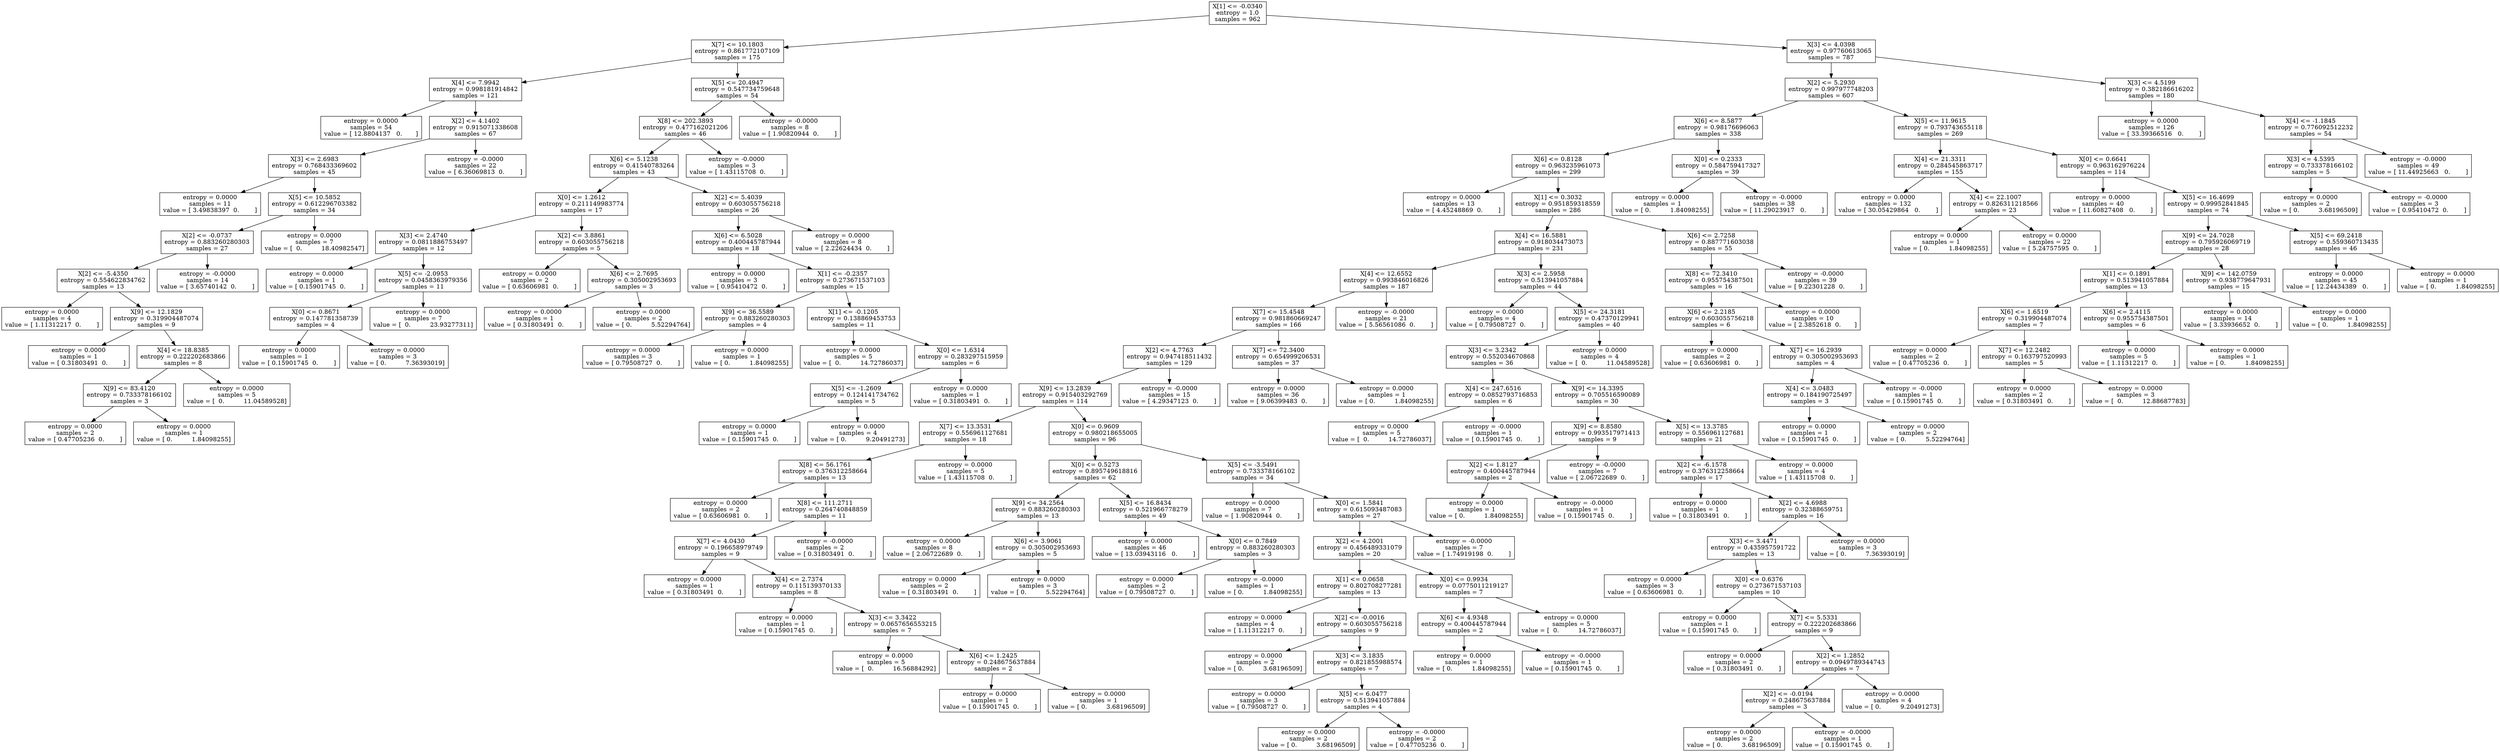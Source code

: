 digraph Tree {
0 [label="X[1] <= -0.0340\nentropy = 1.0\nsamples = 962", shape="box"] ;
1 [label="X[7] <= 10.1803\nentropy = 0.861772107109\nsamples = 175", shape="box"] ;
0 -> 1 ;
2 [label="X[4] <= 7.9942\nentropy = 0.998181914842\nsamples = 121", shape="box"] ;
1 -> 2 ;
3 [label="entropy = 0.0000\nsamples = 54\nvalue = [ 12.8804137   0.       ]", shape="box"] ;
2 -> 3 ;
4 [label="X[2] <= 4.1402\nentropy = 0.915071338608\nsamples = 67", shape="box"] ;
2 -> 4 ;
5 [label="X[3] <= 2.6983\nentropy = 0.768433369602\nsamples = 45", shape="box"] ;
4 -> 5 ;
6 [label="entropy = 0.0000\nsamples = 11\nvalue = [ 3.49838397  0.        ]", shape="box"] ;
5 -> 6 ;
7 [label="X[5] <= 10.5852\nentropy = 0.612296703382\nsamples = 34", shape="box"] ;
5 -> 7 ;
8 [label="X[2] <= -0.0737\nentropy = 0.883260280303\nsamples = 27", shape="box"] ;
7 -> 8 ;
9 [label="X[2] <= -5.4350\nentropy = 0.554622834762\nsamples = 13", shape="box"] ;
8 -> 9 ;
10 [label="entropy = 0.0000\nsamples = 4\nvalue = [ 1.11312217  0.        ]", shape="box"] ;
9 -> 10 ;
11 [label="X[9] <= 12.1829\nentropy = 0.319904487074\nsamples = 9", shape="box"] ;
9 -> 11 ;
12 [label="entropy = 0.0000\nsamples = 1\nvalue = [ 0.31803491  0.        ]", shape="box"] ;
11 -> 12 ;
13 [label="X[4] <= 18.8385\nentropy = 0.222202683866\nsamples = 8", shape="box"] ;
11 -> 13 ;
14 [label="X[9] <= 83.4120\nentropy = 0.733378166102\nsamples = 3", shape="box"] ;
13 -> 14 ;
15 [label="entropy = 0.0000\nsamples = 2\nvalue = [ 0.47705236  0.        ]", shape="box"] ;
14 -> 15 ;
16 [label="entropy = 0.0000\nsamples = 1\nvalue = [ 0.          1.84098255]", shape="box"] ;
14 -> 16 ;
17 [label="entropy = 0.0000\nsamples = 5\nvalue = [  0.          11.04589528]", shape="box"] ;
13 -> 17 ;
18 [label="entropy = -0.0000\nsamples = 14\nvalue = [ 3.65740142  0.        ]", shape="box"] ;
8 -> 18 ;
19 [label="entropy = 0.0000\nsamples = 7\nvalue = [  0.          18.40982547]", shape="box"] ;
7 -> 19 ;
20 [label="entropy = -0.0000\nsamples = 22\nvalue = [ 6.36069813  0.        ]", shape="box"] ;
4 -> 20 ;
21 [label="X[5] <= 20.4947\nentropy = 0.547734759648\nsamples = 54", shape="box"] ;
1 -> 21 ;
22 [label="X[8] <= 202.3893\nentropy = 0.477162021206\nsamples = 46", shape="box"] ;
21 -> 22 ;
23 [label="X[6] <= 5.1238\nentropy = 0.41540783264\nsamples = 43", shape="box"] ;
22 -> 23 ;
24 [label="X[0] <= 1.2612\nentropy = 0.211149983774\nsamples = 17", shape="box"] ;
23 -> 24 ;
25 [label="X[3] <= 2.4740\nentropy = 0.0811886753497\nsamples = 12", shape="box"] ;
24 -> 25 ;
26 [label="entropy = 0.0000\nsamples = 1\nvalue = [ 0.15901745  0.        ]", shape="box"] ;
25 -> 26 ;
27 [label="X[5] <= -2.0953\nentropy = 0.0458363979356\nsamples = 11", shape="box"] ;
25 -> 27 ;
28 [label="X[0] <= 0.8671\nentropy = 0.147781358739\nsamples = 4", shape="box"] ;
27 -> 28 ;
29 [label="entropy = 0.0000\nsamples = 1\nvalue = [ 0.15901745  0.        ]", shape="box"] ;
28 -> 29 ;
30 [label="entropy = 0.0000\nsamples = 3\nvalue = [ 0.          7.36393019]", shape="box"] ;
28 -> 30 ;
31 [label="entropy = 0.0000\nsamples = 7\nvalue = [  0.          23.93277311]", shape="box"] ;
27 -> 31 ;
32 [label="X[2] <= 3.8861\nentropy = 0.603055756218\nsamples = 5", shape="box"] ;
24 -> 32 ;
33 [label="entropy = 0.0000\nsamples = 2\nvalue = [ 0.63606981  0.        ]", shape="box"] ;
32 -> 33 ;
34 [label="X[6] <= 2.7695\nentropy = 0.305002953693\nsamples = 3", shape="box"] ;
32 -> 34 ;
35 [label="entropy = 0.0000\nsamples = 1\nvalue = [ 0.31803491  0.        ]", shape="box"] ;
34 -> 35 ;
36 [label="entropy = 0.0000\nsamples = 2\nvalue = [ 0.          5.52294764]", shape="box"] ;
34 -> 36 ;
37 [label="X[2] <= 5.4039\nentropy = 0.603055756218\nsamples = 26", shape="box"] ;
23 -> 37 ;
38 [label="X[6] <= 6.5028\nentropy = 0.400445787944\nsamples = 18", shape="box"] ;
37 -> 38 ;
39 [label="entropy = 0.0000\nsamples = 3\nvalue = [ 0.95410472  0.        ]", shape="box"] ;
38 -> 39 ;
40 [label="X[1] <= -0.2357\nentropy = 0.273671537103\nsamples = 15", shape="box"] ;
38 -> 40 ;
41 [label="X[9] <= 36.5589\nentropy = 0.883260280303\nsamples = 4", shape="box"] ;
40 -> 41 ;
42 [label="entropy = 0.0000\nsamples = 3\nvalue = [ 0.79508727  0.        ]", shape="box"] ;
41 -> 42 ;
43 [label="entropy = 0.0000\nsamples = 1\nvalue = [ 0.          1.84098255]", shape="box"] ;
41 -> 43 ;
44 [label="X[1] <= -0.1205\nentropy = 0.138869453753\nsamples = 11", shape="box"] ;
40 -> 44 ;
45 [label="entropy = 0.0000\nsamples = 5\nvalue = [  0.          14.72786037]", shape="box"] ;
44 -> 45 ;
46 [label="X[0] <= 1.6314\nentropy = 0.283297515959\nsamples = 6", shape="box"] ;
44 -> 46 ;
47 [label="X[5] <= -1.2609\nentropy = 0.124141734762\nsamples = 5", shape="box"] ;
46 -> 47 ;
48 [label="entropy = 0.0000\nsamples = 1\nvalue = [ 0.15901745  0.        ]", shape="box"] ;
47 -> 48 ;
49 [label="entropy = 0.0000\nsamples = 4\nvalue = [ 0.          9.20491273]", shape="box"] ;
47 -> 49 ;
50 [label="entropy = 0.0000\nsamples = 1\nvalue = [ 0.31803491  0.        ]", shape="box"] ;
46 -> 50 ;
51 [label="entropy = 0.0000\nsamples = 8\nvalue = [ 2.22624434  0.        ]", shape="box"] ;
37 -> 51 ;
52 [label="entropy = -0.0000\nsamples = 3\nvalue = [ 1.43115708  0.        ]", shape="box"] ;
22 -> 52 ;
53 [label="entropy = -0.0000\nsamples = 8\nvalue = [ 1.90820944  0.        ]", shape="box"] ;
21 -> 53 ;
54 [label="X[3] <= 4.0398\nentropy = 0.97760613065\nsamples = 787", shape="box"] ;
0 -> 54 ;
55 [label="X[2] <= 5.2930\nentropy = 0.997977748203\nsamples = 607", shape="box"] ;
54 -> 55 ;
56 [label="X[6] <= 8.5877\nentropy = 0.98176696063\nsamples = 338", shape="box"] ;
55 -> 56 ;
57 [label="X[6] <= 0.8128\nentropy = 0.963235961073\nsamples = 299", shape="box"] ;
56 -> 57 ;
58 [label="entropy = 0.0000\nsamples = 13\nvalue = [ 4.45248869  0.        ]", shape="box"] ;
57 -> 58 ;
59 [label="X[1] <= 0.3032\nentropy = 0.951859318559\nsamples = 286", shape="box"] ;
57 -> 59 ;
60 [label="X[4] <= 16.5881\nentropy = 0.918034473073\nsamples = 231", shape="box"] ;
59 -> 60 ;
61 [label="X[4] <= 12.6552\nentropy = 0.993846016826\nsamples = 187", shape="box"] ;
60 -> 61 ;
62 [label="X[7] <= 15.4548\nentropy = 0.981860669247\nsamples = 166", shape="box"] ;
61 -> 62 ;
63 [label="X[2] <= 4.7763\nentropy = 0.947418511432\nsamples = 129", shape="box"] ;
62 -> 63 ;
64 [label="X[9] <= 13.2839\nentropy = 0.915403292769\nsamples = 114", shape="box"] ;
63 -> 64 ;
65 [label="X[7] <= 13.3531\nentropy = 0.556961127681\nsamples = 18", shape="box"] ;
64 -> 65 ;
66 [label="X[8] <= 56.1761\nentropy = 0.376312258664\nsamples = 13", shape="box"] ;
65 -> 66 ;
67 [label="entropy = 0.0000\nsamples = 2\nvalue = [ 0.63606981  0.        ]", shape="box"] ;
66 -> 67 ;
68 [label="X[8] <= 111.2711\nentropy = 0.264740848859\nsamples = 11", shape="box"] ;
66 -> 68 ;
69 [label="X[7] <= 4.0430\nentropy = 0.196658979749\nsamples = 9", shape="box"] ;
68 -> 69 ;
70 [label="entropy = 0.0000\nsamples = 1\nvalue = [ 0.31803491  0.        ]", shape="box"] ;
69 -> 70 ;
71 [label="X[4] <= 2.7374\nentropy = 0.115139370133\nsamples = 8", shape="box"] ;
69 -> 71 ;
72 [label="entropy = 0.0000\nsamples = 1\nvalue = [ 0.15901745  0.        ]", shape="box"] ;
71 -> 72 ;
73 [label="X[3] <= 3.3422\nentropy = 0.0657656553215\nsamples = 7", shape="box"] ;
71 -> 73 ;
74 [label="entropy = 0.0000\nsamples = 5\nvalue = [  0.          16.56884292]", shape="box"] ;
73 -> 74 ;
75 [label="X[6] <= 1.2425\nentropy = 0.248675637884\nsamples = 2", shape="box"] ;
73 -> 75 ;
76 [label="entropy = 0.0000\nsamples = 1\nvalue = [ 0.15901745  0.        ]", shape="box"] ;
75 -> 76 ;
77 [label="entropy = 0.0000\nsamples = 1\nvalue = [ 0.          3.68196509]", shape="box"] ;
75 -> 77 ;
78 [label="entropy = -0.0000\nsamples = 2\nvalue = [ 0.31803491  0.        ]", shape="box"] ;
68 -> 78 ;
79 [label="entropy = 0.0000\nsamples = 5\nvalue = [ 1.43115708  0.        ]", shape="box"] ;
65 -> 79 ;
80 [label="X[0] <= 0.9609\nentropy = 0.980218655005\nsamples = 96", shape="box"] ;
64 -> 80 ;
81 [label="X[0] <= 0.5273\nentropy = 0.895749618816\nsamples = 62", shape="box"] ;
80 -> 81 ;
82 [label="X[9] <= 34.2564\nentropy = 0.883260280303\nsamples = 13", shape="box"] ;
81 -> 82 ;
83 [label="entropy = 0.0000\nsamples = 8\nvalue = [ 2.06722689  0.        ]", shape="box"] ;
82 -> 83 ;
84 [label="X[6] <= 3.9061\nentropy = 0.305002953693\nsamples = 5", shape="box"] ;
82 -> 84 ;
85 [label="entropy = 0.0000\nsamples = 2\nvalue = [ 0.31803491  0.        ]", shape="box"] ;
84 -> 85 ;
86 [label="entropy = 0.0000\nsamples = 3\nvalue = [ 0.          5.52294764]", shape="box"] ;
84 -> 86 ;
87 [label="X[5] <= 16.8434\nentropy = 0.521966778279\nsamples = 49", shape="box"] ;
81 -> 87 ;
88 [label="entropy = 0.0000\nsamples = 46\nvalue = [ 13.03943116   0.        ]", shape="box"] ;
87 -> 88 ;
89 [label="X[0] <= 0.7849\nentropy = 0.883260280303\nsamples = 3", shape="box"] ;
87 -> 89 ;
90 [label="entropy = 0.0000\nsamples = 2\nvalue = [ 0.79508727  0.        ]", shape="box"] ;
89 -> 90 ;
91 [label="entropy = -0.0000\nsamples = 1\nvalue = [ 0.          1.84098255]", shape="box"] ;
89 -> 91 ;
92 [label="X[5] <= -3.5491\nentropy = 0.733378166102\nsamples = 34", shape="box"] ;
80 -> 92 ;
93 [label="entropy = 0.0000\nsamples = 7\nvalue = [ 1.90820944  0.        ]", shape="box"] ;
92 -> 93 ;
94 [label="X[0] <= 1.5841\nentropy = 0.615093487083\nsamples = 27", shape="box"] ;
92 -> 94 ;
95 [label="X[2] <= 4.2001\nentropy = 0.456489331079\nsamples = 20", shape="box"] ;
94 -> 95 ;
96 [label="X[1] <= 0.0658\nentropy = 0.802708277281\nsamples = 13", shape="box"] ;
95 -> 96 ;
97 [label="entropy = 0.0000\nsamples = 4\nvalue = [ 1.11312217  0.        ]", shape="box"] ;
96 -> 97 ;
98 [label="X[2] <= -0.0016\nentropy = 0.603055756218\nsamples = 9", shape="box"] ;
96 -> 98 ;
99 [label="entropy = 0.0000\nsamples = 2\nvalue = [ 0.          3.68196509]", shape="box"] ;
98 -> 99 ;
100 [label="X[3] <= 3.1835\nentropy = 0.821855988574\nsamples = 7", shape="box"] ;
98 -> 100 ;
101 [label="entropy = 0.0000\nsamples = 3\nvalue = [ 0.79508727  0.        ]", shape="box"] ;
100 -> 101 ;
102 [label="X[5] <= 6.0477\nentropy = 0.513941057884\nsamples = 4", shape="box"] ;
100 -> 102 ;
103 [label="entropy = 0.0000\nsamples = 2\nvalue = [ 0.          3.68196509]", shape="box"] ;
102 -> 103 ;
104 [label="entropy = -0.0000\nsamples = 2\nvalue = [ 0.47705236  0.        ]", shape="box"] ;
102 -> 104 ;
105 [label="X[0] <= 0.9934\nentropy = 0.0775011219127\nsamples = 7", shape="box"] ;
95 -> 105 ;
106 [label="X[6] <= 4.9348\nentropy = 0.400445787944\nsamples = 2", shape="box"] ;
105 -> 106 ;
107 [label="entropy = 0.0000\nsamples = 1\nvalue = [ 0.          1.84098255]", shape="box"] ;
106 -> 107 ;
108 [label="entropy = -0.0000\nsamples = 1\nvalue = [ 0.15901745  0.        ]", shape="box"] ;
106 -> 108 ;
109 [label="entropy = 0.0000\nsamples = 5\nvalue = [  0.          14.72786037]", shape="box"] ;
105 -> 109 ;
110 [label="entropy = -0.0000\nsamples = 7\nvalue = [ 1.74919198  0.        ]", shape="box"] ;
94 -> 110 ;
111 [label="entropy = -0.0000\nsamples = 15\nvalue = [ 4.29347123  0.        ]", shape="box"] ;
63 -> 111 ;
112 [label="X[7] <= 72.3400\nentropy = 0.654999206531\nsamples = 37", shape="box"] ;
62 -> 112 ;
113 [label="entropy = 0.0000\nsamples = 36\nvalue = [ 9.06399483  0.        ]", shape="box"] ;
112 -> 113 ;
114 [label="entropy = 0.0000\nsamples = 1\nvalue = [ 0.          1.84098255]", shape="box"] ;
112 -> 114 ;
115 [label="entropy = -0.0000\nsamples = 21\nvalue = [ 5.56561086  0.        ]", shape="box"] ;
61 -> 115 ;
116 [label="X[3] <= 2.5958\nentropy = 0.513941057884\nsamples = 44", shape="box"] ;
60 -> 116 ;
117 [label="entropy = 0.0000\nsamples = 4\nvalue = [ 0.79508727  0.        ]", shape="box"] ;
116 -> 117 ;
118 [label="X[5] <= 24.3181\nentropy = 0.47370129941\nsamples = 40", shape="box"] ;
116 -> 118 ;
119 [label="X[3] <= 3.2342\nentropy = 0.552034670868\nsamples = 36", shape="box"] ;
118 -> 119 ;
120 [label="X[4] <= 247.6516\nentropy = 0.0852793716853\nsamples = 6", shape="box"] ;
119 -> 120 ;
121 [label="entropy = 0.0000\nsamples = 5\nvalue = [  0.          14.72786037]", shape="box"] ;
120 -> 121 ;
122 [label="entropy = -0.0000\nsamples = 1\nvalue = [ 0.15901745  0.        ]", shape="box"] ;
120 -> 122 ;
123 [label="X[9] <= 14.3395\nentropy = 0.705516590089\nsamples = 30", shape="box"] ;
119 -> 123 ;
124 [label="X[9] <= 8.8580\nentropy = 0.993517971413\nsamples = 9", shape="box"] ;
123 -> 124 ;
125 [label="X[2] <= 1.8127\nentropy = 0.400445787944\nsamples = 2", shape="box"] ;
124 -> 125 ;
126 [label="entropy = 0.0000\nsamples = 1\nvalue = [ 0.          1.84098255]", shape="box"] ;
125 -> 126 ;
127 [label="entropy = -0.0000\nsamples = 1\nvalue = [ 0.15901745  0.        ]", shape="box"] ;
125 -> 127 ;
128 [label="entropy = -0.0000\nsamples = 7\nvalue = [ 2.06722689  0.        ]", shape="box"] ;
124 -> 128 ;
129 [label="X[5] <= 13.3785\nentropy = 0.556961127681\nsamples = 21", shape="box"] ;
123 -> 129 ;
130 [label="X[2] <= -6.1578\nentropy = 0.376312258664\nsamples = 17", shape="box"] ;
129 -> 130 ;
131 [label="entropy = 0.0000\nsamples = 1\nvalue = [ 0.31803491  0.        ]", shape="box"] ;
130 -> 131 ;
132 [label="X[2] <= 4.6988\nentropy = 0.32388659751\nsamples = 16", shape="box"] ;
130 -> 132 ;
133 [label="X[3] <= 3.4471\nentropy = 0.435957591722\nsamples = 13", shape="box"] ;
132 -> 133 ;
134 [label="entropy = 0.0000\nsamples = 3\nvalue = [ 0.63606981  0.        ]", shape="box"] ;
133 -> 134 ;
135 [label="X[0] <= 0.6376\nentropy = 0.273671537103\nsamples = 10", shape="box"] ;
133 -> 135 ;
136 [label="entropy = 0.0000\nsamples = 1\nvalue = [ 0.15901745  0.        ]", shape="box"] ;
135 -> 136 ;
137 [label="X[7] <= 5.5331\nentropy = 0.222202683866\nsamples = 9", shape="box"] ;
135 -> 137 ;
138 [label="entropy = 0.0000\nsamples = 2\nvalue = [ 0.31803491  0.        ]", shape="box"] ;
137 -> 138 ;
139 [label="X[2] <= 1.2852\nentropy = 0.0949789344743\nsamples = 7", shape="box"] ;
137 -> 139 ;
140 [label="X[2] <= -0.0194\nentropy = 0.248675637884\nsamples = 3", shape="box"] ;
139 -> 140 ;
141 [label="entropy = 0.0000\nsamples = 2\nvalue = [ 0.          3.68196509]", shape="box"] ;
140 -> 141 ;
142 [label="entropy = -0.0000\nsamples = 1\nvalue = [ 0.15901745  0.        ]", shape="box"] ;
140 -> 142 ;
143 [label="entropy = 0.0000\nsamples = 4\nvalue = [ 0.          9.20491273]", shape="box"] ;
139 -> 143 ;
144 [label="entropy = 0.0000\nsamples = 3\nvalue = [ 0.          7.36393019]", shape="box"] ;
132 -> 144 ;
145 [label="entropy = 0.0000\nsamples = 4\nvalue = [ 1.43115708  0.        ]", shape="box"] ;
129 -> 145 ;
146 [label="entropy = 0.0000\nsamples = 4\nvalue = [  0.          11.04589528]", shape="box"] ;
118 -> 146 ;
147 [label="X[6] <= 2.7258\nentropy = 0.887771603038\nsamples = 55", shape="box"] ;
59 -> 147 ;
148 [label="X[8] <= 72.3410\nentropy = 0.955754387501\nsamples = 16", shape="box"] ;
147 -> 148 ;
149 [label="X[6] <= 2.2185\nentropy = 0.603055756218\nsamples = 6", shape="box"] ;
148 -> 149 ;
150 [label="entropy = 0.0000\nsamples = 2\nvalue = [ 0.63606981  0.        ]", shape="box"] ;
149 -> 150 ;
151 [label="X[7] <= 16.2939\nentropy = 0.305002953693\nsamples = 4", shape="box"] ;
149 -> 151 ;
152 [label="X[4] <= 3.0483\nentropy = 0.184190725497\nsamples = 3", shape="box"] ;
151 -> 152 ;
153 [label="entropy = 0.0000\nsamples = 1\nvalue = [ 0.15901745  0.        ]", shape="box"] ;
152 -> 153 ;
154 [label="entropy = 0.0000\nsamples = 2\nvalue = [ 0.          5.52294764]", shape="box"] ;
152 -> 154 ;
155 [label="entropy = -0.0000\nsamples = 1\nvalue = [ 0.15901745  0.        ]", shape="box"] ;
151 -> 155 ;
156 [label="entropy = 0.0000\nsamples = 10\nvalue = [ 2.3852618  0.       ]", shape="box"] ;
148 -> 156 ;
157 [label="entropy = -0.0000\nsamples = 39\nvalue = [ 9.22301228  0.        ]", shape="box"] ;
147 -> 157 ;
158 [label="X[0] <= 0.2333\nentropy = 0.584759417327\nsamples = 39", shape="box"] ;
56 -> 158 ;
159 [label="entropy = 0.0000\nsamples = 1\nvalue = [ 0.          1.84098255]", shape="box"] ;
158 -> 159 ;
160 [label="entropy = -0.0000\nsamples = 38\nvalue = [ 11.29023917   0.        ]", shape="box"] ;
158 -> 160 ;
161 [label="X[5] <= 11.9615\nentropy = 0.793743655118\nsamples = 269", shape="box"] ;
55 -> 161 ;
162 [label="X[4] <= 21.3311\nentropy = 0.284545863717\nsamples = 155", shape="box"] ;
161 -> 162 ;
163 [label="entropy = 0.0000\nsamples = 132\nvalue = [ 30.05429864   0.        ]", shape="box"] ;
162 -> 163 ;
164 [label="X[4] <= 22.1007\nentropy = 0.826311218566\nsamples = 23", shape="box"] ;
162 -> 164 ;
165 [label="entropy = 0.0000\nsamples = 1\nvalue = [ 0.          1.84098255]", shape="box"] ;
164 -> 165 ;
166 [label="entropy = 0.0000\nsamples = 22\nvalue = [ 5.24757595  0.        ]", shape="box"] ;
164 -> 166 ;
167 [label="X[0] <= 0.6641\nentropy = 0.963162976224\nsamples = 114", shape="box"] ;
161 -> 167 ;
168 [label="entropy = 0.0000\nsamples = 40\nvalue = [ 11.60827408   0.        ]", shape="box"] ;
167 -> 168 ;
169 [label="X[5] <= 16.4699\nentropy = 0.99952841845\nsamples = 74", shape="box"] ;
167 -> 169 ;
170 [label="X[9] <= 24.7028\nentropy = 0.795926069719\nsamples = 28", shape="box"] ;
169 -> 170 ;
171 [label="X[1] <= 0.1891\nentropy = 0.513941057884\nsamples = 13", shape="box"] ;
170 -> 171 ;
172 [label="X[6] <= 1.6519\nentropy = 0.319904487074\nsamples = 7", shape="box"] ;
171 -> 172 ;
173 [label="entropy = 0.0000\nsamples = 2\nvalue = [ 0.47705236  0.        ]", shape="box"] ;
172 -> 173 ;
174 [label="X[7] <= 12.2482\nentropy = 0.163797520993\nsamples = 5", shape="box"] ;
172 -> 174 ;
175 [label="entropy = 0.0000\nsamples = 2\nvalue = [ 0.31803491  0.        ]", shape="box"] ;
174 -> 175 ;
176 [label="entropy = 0.0000\nsamples = 3\nvalue = [  0.          12.88687783]", shape="box"] ;
174 -> 176 ;
177 [label="X[6] <= 2.4115\nentropy = 0.955754387501\nsamples = 6", shape="box"] ;
171 -> 177 ;
178 [label="entropy = 0.0000\nsamples = 5\nvalue = [ 1.11312217  0.        ]", shape="box"] ;
177 -> 178 ;
179 [label="entropy = 0.0000\nsamples = 1\nvalue = [ 0.          1.84098255]", shape="box"] ;
177 -> 179 ;
180 [label="X[9] <= 142.0759\nentropy = 0.938779647931\nsamples = 15", shape="box"] ;
170 -> 180 ;
181 [label="entropy = 0.0000\nsamples = 14\nvalue = [ 3.33936652  0.        ]", shape="box"] ;
180 -> 181 ;
182 [label="entropy = 0.0000\nsamples = 1\nvalue = [ 0.          1.84098255]", shape="box"] ;
180 -> 182 ;
183 [label="X[5] <= 69.2418\nentropy = 0.559360713435\nsamples = 46", shape="box"] ;
169 -> 183 ;
184 [label="entropy = 0.0000\nsamples = 45\nvalue = [ 12.24434389   0.        ]", shape="box"] ;
183 -> 184 ;
185 [label="entropy = 0.0000\nsamples = 1\nvalue = [ 0.          1.84098255]", shape="box"] ;
183 -> 185 ;
186 [label="X[3] <= 4.5199\nentropy = 0.382186616202\nsamples = 180", shape="box"] ;
54 -> 186 ;
187 [label="entropy = 0.0000\nsamples = 126\nvalue = [ 33.39366516   0.        ]", shape="box"] ;
186 -> 187 ;
188 [label="X[4] <= -1.1845\nentropy = 0.776092512232\nsamples = 54", shape="box"] ;
186 -> 188 ;
189 [label="X[3] <= 4.5395\nentropy = 0.733378166102\nsamples = 5", shape="box"] ;
188 -> 189 ;
190 [label="entropy = 0.0000\nsamples = 2\nvalue = [ 0.          3.68196509]", shape="box"] ;
189 -> 190 ;
191 [label="entropy = -0.0000\nsamples = 3\nvalue = [ 0.95410472  0.        ]", shape="box"] ;
189 -> 191 ;
192 [label="entropy = -0.0000\nsamples = 49\nvalue = [ 11.44925663   0.        ]", shape="box"] ;
188 -> 192 ;
}